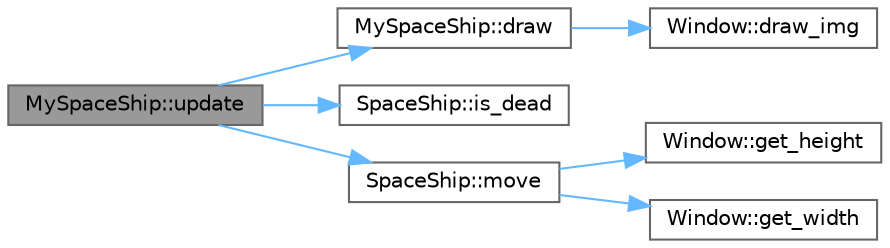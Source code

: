 digraph "MySpaceShip::update"
{
 // LATEX_PDF_SIZE
  bgcolor="transparent";
  edge [fontname=Helvetica,fontsize=10,labelfontname=Helvetica,labelfontsize=10];
  node [fontname=Helvetica,fontsize=10,shape=box,height=0.2,width=0.4];
  rankdir="LR";
  Node1 [id="Node000001",label="MySpaceShip::update",height=0.2,width=0.4,color="gray40", fillcolor="grey60", style="filled", fontcolor="black",tooltip=" "];
  Node1 -> Node2 [id="edge1_Node000001_Node000002",color="steelblue1",style="solid",tooltip=" "];
  Node2 [id="Node000002",label="MySpaceShip::draw",height=0.2,width=0.4,color="grey40", fillcolor="white", style="filled",URL="$class_my_space_ship.html#ac35eca21c3b530c11d52cdc5e1b10b65",tooltip=" "];
  Node2 -> Node3 [id="edge2_Node000002_Node000003",color="steelblue1",style="solid",tooltip=" "];
  Node3 [id="Node000003",label="Window::draw_img",height=0.2,width=0.4,color="grey40", fillcolor="white", style="filled",URL="$class_window.html#a48e73a0367542100ebbccde2af7a49e8",tooltip=" "];
  Node1 -> Node4 [id="edge3_Node000001_Node000004",color="steelblue1",style="solid",tooltip=" "];
  Node4 [id="Node000004",label="SpaceShip::is_dead",height=0.2,width=0.4,color="grey40", fillcolor="white", style="filled",URL="$class_space_ship.html#ac29face41990d5e8629fc535eb3e37ee",tooltip=" "];
  Node1 -> Node5 [id="edge4_Node000001_Node000005",color="steelblue1",style="solid",tooltip=" "];
  Node5 [id="Node000005",label="SpaceShip::move",height=0.2,width=0.4,color="grey40", fillcolor="white", style="filled",URL="$class_space_ship.html#ac64a33b68d093370b8744ee73f70e6c9",tooltip=" "];
  Node5 -> Node6 [id="edge5_Node000005_Node000006",color="steelblue1",style="solid",tooltip=" "];
  Node6 [id="Node000006",label="Window::get_height",height=0.2,width=0.4,color="grey40", fillcolor="white", style="filled",URL="$class_window.html#a274335e79942434f897b2aadfc9c0e1b",tooltip=" "];
  Node5 -> Node7 [id="edge6_Node000005_Node000007",color="steelblue1",style="solid",tooltip=" "];
  Node7 [id="Node000007",label="Window::get_width",height=0.2,width=0.4,color="grey40", fillcolor="white", style="filled",URL="$class_window.html#a52c3aa5dca8e905ebea3eacca983e66e",tooltip=" "];
}
